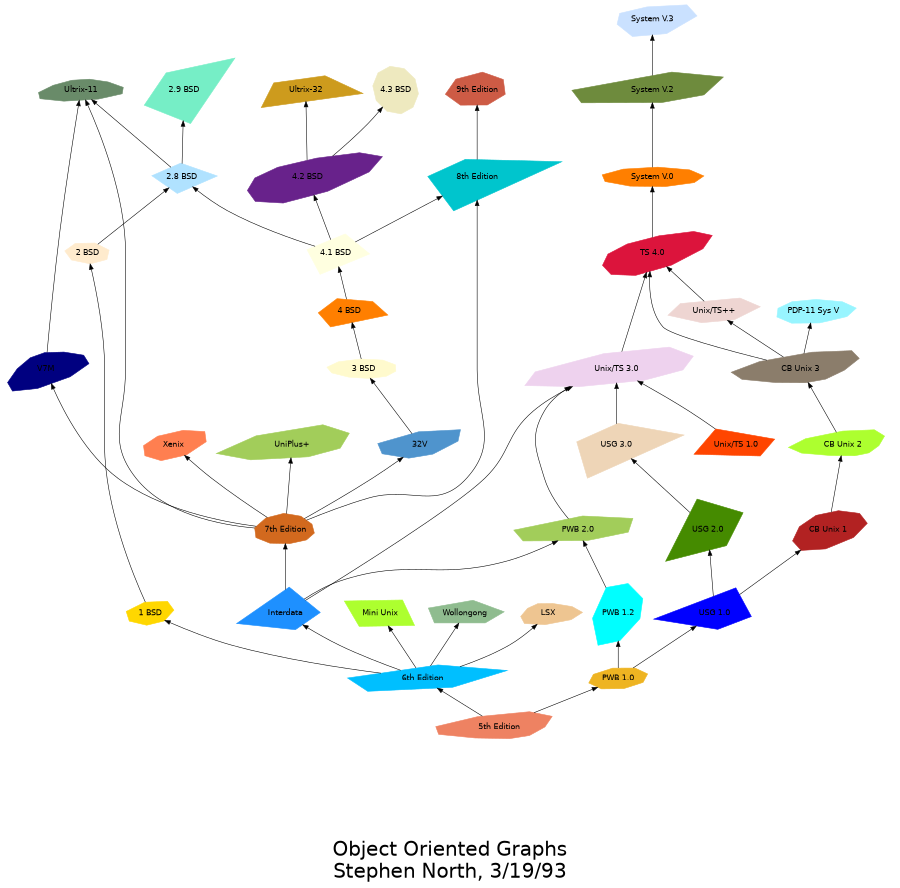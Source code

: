 digraph unix {
	graph [rankdir=BT, fontname=Helvetica, fontsize=36, label="\n\n\n\nObject Oriented Graphs\nStephen North, 3/19/93", size="6,6"];
	node [label="\N", shape=polygon, sides=4, distortion="0.0", orientation="0.0", skew="0.0", color=white, style=filled, fontname=Helvetica];
	graph [lp="593,131",
		bb="0,0,1186,1299"];
	"5th Edition" [sides=9, distortion="0.936354", orientation=28, skew="-0.126818", color=salmon2, pos="744,286", width="2.08", height="0.62"];
	"6th Edition" [sides=5, distortion="0.238792", orientation=11, skew="0.995935", color=deepskyblue, pos="565,368", width="2.61", height="0.62"];
	"PWB 1.0" [sides=8, distortion="0.019636", orientation=79, skew="-0.440424", color=goldenrod2, pos="856,368", width="1.22", height="0.51"];
	LSX [sides=9, distortion="-0.698271", orientation=22, skew="-0.195492", color=burlywood2, pos="752,461", width="1.14", height="0.54"];
	"1 BSD" [sides=7, distortion="0.265084", orientation=26, skew="0.403659", color=gold1, pos="190,461", width="1.08", height="0.56"];
	"Mini Unix" [distortion="0.039386", orientation=2, skew="-0.461120", color=greenyellow, pos="498,461", width="1.58", height="0.67"];
	Wollongong [sides=5, distortion="0.228564", orientation=63, skew="-0.062846", color=darkseagreen, pos="633,461", width="1.67", height="0.61"];
	Interdata [distortion="0.624013", orientation=56, skew="0.101396", color=dodgerblue1, pos="351,461", width="2.00", height="0.93"];
	"Unix/TS 3.0" [sides=8, distortion="0.731383", orientation=43, skew="-0.824612", color=thistle2, pos="798,780", width="2.61", height="0.75"];
	"PWB 2.0" [sides=6, distortion="0.592100", orientation=34, skew="-0.719269", color=darkolivegreen3, pos="738,568", width="2.03", height="0.61"];
	"7th Edition" [sides=10, distortion="0.298417", orientation=65, skew="0.310367", color=chocolate, pos="351,568", width="1.33", height="0.64"];
	"8th Edition" [distortion="-0.997093", orientation=50, skew="-0.061117", color=turquoise3, pos="640,1065", width="2.78", height="1.06"];
	"32V" [sides=7, distortion="0.878516", orientation=19, skew="0.592905", color=steelblue3, pos="525,679", width="1.28", height="0.62"];
	V7M [sides=10, distortion="-0.960249", orientation=32, skew="0.460424", color=navy, pos="47,780", width="1.31", height="0.75"];
	"Ultrix-11" [sides=10, distortion="-0.633186", orientation=10, skew="0.333125", color=darkseagreen4, pos="113,1177", width="1.56", height="0.53"];
	Xenix [sides=8, distortion="-0.337997", orientation=52, skew="-0.760726", color=coral, pos="243,679", width="1.22", height="0.64"];
	"UniPlus+" [sides=7, distortion="0.788483", orientation=39, skew="-0.526284", color=darkolivegreen3, pos="383,679", width="2.17", height="0.72"];
	"9th Edition" [sides=7, distortion="0.138690", orientation=55, skew="0.554049", color=coral3, pos="669,1177", width="1.44", height="0.68"];
	"2 BSD" [sides=7, distortion="-0.010661", orientation=84, skew="0.179249", color=blanchedalmond, pos="107,960", width="1.00", height="0.53"];
	"2.8 BSD" [distortion="-0.239422", orientation=44, skew="0.053841", color=lightskyblue1, pos="258,1065", width="1.64", height="0.74"];
	"2.9 BSD" [distortion="-0.843381", orientation=70, skew="-0.601395", color=aquamarine2, pos="258,1177", width="1.97", height="1.06"];
	"3 BSD" [sides=10, distortion="0.251820", orientation=18, skew="-0.530618", color=lemonchiffon, pos="511,780", width="1.33", height="0.50"];
	"4 BSD" [sides=5, distortion="-0.772300", orientation=24, skew="-0.028475", color=darkorange1, pos="475,868", width="1.47", height="0.68"];
	"4.1 BSD" [distortion="-0.226170", orientation=38, skew="0.504053", color=lightyellow1, pos="457,960", width="1.61", height="0.85"];
	"4.2 BSD" [sides=10, distortion="-0.807349", orientation=50, skew="-0.908842", color=darkorchid4, pos="448,1065", width="2.06", height="0.81"];
	"4.3 BSD" [sides=10, distortion="-0.030619", orientation=76, skew="0.985021", color=lemonchiffon2, pos="558,1177", width="1.14", height="0.78"];
	"Ultrix-32" [distortion="-0.644209", orientation=21, skew="0.307836", color=goldenrod3, pos="423,1177", width="2.11", height="0.76"];
	"PWB 1.2" [sides=7, distortion="0.640971", orientation=84, skew="-0.768455", color=cyan, pos="856,461", width="1.25", height="0.92"];
	"USG 1.0" [distortion="0.758942", orientation=42, skew="0.039886", color=blue, pos="997,461", width="2.17", height="0.92"];
	"CB Unix 1" [sides=9, distortion="-0.348692", orientation=42, skew="0.767058", color=firebrick, pos="1074,568", width="1.58", height="0.72"];
	"USG 2.0" [distortion="0.748625", orientation=74, skew="-0.647656", color=chartreuse4, pos="897,568", width="1.81", height="1.03"];
	"CB Unix 2" [sides=10, distortion="0.851818", orientation=32, skew="-0.020120", color=greenyellow, pos="1119,679", width="1.86", height="0.61"];
	"CB Unix 3" [sides=10, distortion="0.992237", orientation=29, skew="0.256102", color=bisque4, pos="1035,780", width="2.11", height="0.68"];
	"Unix/TS++" [sides=6, distortion="0.545461", orientation=16, skew="0.313589", color=mistyrose2, pos="934,868", width="1.83", height="0.60"];
	"PDP-11 Sys V" [sides=9, distortion="-0.267769", orientation=40, skew="0.271226", color=cadetblue1, pos="1082,868", width="1.78", height="0.56"];
	"USG 3.0" [distortion="-0.848455", orientation=44, skew="0.267152", color=bisque2, pos="798,679", width="2.28", height="1.06"];
	"Unix/TS 1.0" [distortion="0.305594", orientation=75, skew="0.070516", color=orangered, pos="966,679", width="1.89", height="0.72"];
	"TS 4.0" [sides=10, distortion="-0.641701", orientation=50, skew="-0.952502", color=crimson, pos="840,960", width="1.72", height="0.75"];
	"System V.0" [sides=9, distortion="0.021556", orientation=26, skew="-0.729938", color=darkorange1, pos="840,1065", width="1.92", height="0.50"];
	"System V.2" [sides=6, distortion="0.985153", orientation=33, skew="-0.399752", color=darkolivegreen4, pos="840,1177", width="2.50", height="0.69"];
	"System V.3" [sides=7, distortion="-0.687574", orientation=58, skew="-0.180116", color=lightsteelblue1, pos="840,1275", width="1.83", height="0.67"];
	"5th Edition" -> "6th Edition" [pos="e,598,353 713,300 684,314 640,334 607,349"];
	"5th Edition" -> "PWB 1.0" [pos="e,831,349 774,308 789,319 807,332 823,343"];
	"6th Edition" -> LSX [pos="e,728,443 614,387 640,397 674,412 702,427 708,430 714,434 719,438"];
	"6th Edition" -> "1 BSD" [pos="e,214,450 512,375 453,384 353,402 270,427 254,432 237,439 223,446"];
	"6th Edition" -> "Mini Unix" [pos="e,514,438 553,384 544,397 531,414 520,430"];
	"6th Edition" -> Wollongong [pos="e,621,444 581,391 592,404 605,422 615,436"];
	"6th Edition" -> Interdata [pos="e,380,448 536,381 498,397 432,426 389,444"];
	Interdata -> "Unix/TS 3.0" [pos="e,758,758 380,479 429,510 532,576 613,641 652,673 656,687 695,717 712,730 731,743 749,753"];
	Interdata -> "PWB 2.0" [pos="e,702,550 383,476 397,483 415,491 432,495 527,523 557,504 651,531 665,535 679,540 692,546"];
	Interdata -> "7th Edition" [pos="e,351,548 351,491 351,505 351,523 351,538"];
	"7th Edition" -> "8th Edition" [pos="e,629,1034 385,581 406,588 432,597 456,605 511,623 543,598 580,641 621,689 599,718 599,780 599,780 599,780 599,868 599,923 614,9\
85 626,1024"];
	"7th Edition" -> "32V" [pos="e,499,661 379,585 404,600 440,622 470,641 477,646 484,651 490,655"];
	"7th Edition" -> V7M [pos="e,56,763 310,577 269,587 204,607 157,641 115,673 80,723 61,754"];
	"7th Edition" -> "Ultrix-11" [pos="e,121,1160 309,576 271,585 218,603 190,641 153,691 171,718 171,780 171,780 171,780 171,960 171,1031 142,1110 125,1151"];
	"7th Edition" -> Xenix [pos="e,258,663 332,587 313,607 285,635 265,656"];
	"7th Edition" -> "UniPlus+" [pos="e,378,661 357,590 362,608 369,633 375,651"];
	V7M -> "Ultrix-11" [pos="e,107,1159 47,800 48,838 51,922 62,991 72,1048 92,1113 104,1149"];
	"8th Edition" -> "9th Edition" [pos="e,663,1156 645,1085 649,1102 656,1127 661,1146"];
	"1 BSD" -> "2 BSD" [pos="e,110,941 181,480 163,517 126,603 126,679 126,679 126,679 126,780 126,833 118,895 112,931"];
	"2 BSD" -> "2.8 BSD" [pos="e,235,1049 126,974 151,991 196,1022 226,1043"];
	"2.8 BSD" -> "Ultrix-11" [pos="e,134,1161 238,1080 213,1099 171,1133 142,1155"];
	"2.8 BSD" -> "2.9 BSD" [pos="e,258,1142 258,1087 258,1100 258,1116 258,1132"];
	"32V" -> "3 BSD" [pos="e,513,763 522,698 520,714 517,736 515,753"];
	"3 BSD" -> "4 BSD" [pos="e,482,851 504,798 498,811 491,828 486,842"];
	"4 BSD" -> "4.1 BSD" [pos="e,461,940 472,886 470,898 466,915 463,930"];
	"4.1 BSD" -> "4.2 BSD" [pos="e,450,1043 455,981 454,996 453,1016 451,1033"];
	"4.1 BSD" -> "2.8 BSD" [pos="e,283,1052 432,973 397,992 332,1026 292,1047"];
	"4.1 BSD" -> "8th Edition" [pos="e,600,1042 488,978 516,994 558,1017 591,1037"];
	"4.2 BSD" -> "4.3 BSD" [pos="e,537,1156 471,1088 488,1106 512,1130 530,1149"];
	"4.2 BSD" -> "Ultrix-32" [pos="e,427,1159 444,1083 440,1101 434,1129 429,1149"];
	"PWB 1.0" -> "PWB 1.2" [pos="e,856,433 856,386 856,396 856,410 856,423"];
	"PWB 1.0" -> "USG 1.0" [pos="e,972,444 883,385 905,400 939,422 963,438"];
	"PWB 1.2" -> "PWB 2.0" [pos="e,755,553 832,483 812,502 783,527 762,546"];
	"USG 1.0" -> "CB Unix 1" [pos="e,1056,543 1020,493 1029,506 1040,521 1050,535"];
	"USG 1.0" -> "USG 2.0" [pos="e,916,547 981,478 965,495 941,520 923,540"];
	"CB Unix 1" -> "CB Unix 2" [pos="e,1112,663 1083,591 1091,610 1101,635 1108,654"];
	"CB Unix 2" -> "CB Unix 3" [pos="e,1049,763 1105,696 1091,712 1071,737 1056,755"];
	"CB Unix 3" -> "Unix/TS++" [pos="e,952,852 1017,796 1001,810 978,830 960,845"];
	"CB Unix 3" -> "PDP-11 Sys V" [pos="e,1072,848 1047,802 1053,813 1060,827 1067,839"];
	"USG 2.0" -> "USG 3.0" [pos="e,813,662 874,594 858,612 837,636 820,654"];
	"USG 3.0" -> "Unix/TS 3.0" [pos="e,798,763 798,702 798,717 798,737 798,753"];
	"PWB 2.0" -> "Unix/TS 3.0" [pos="e,749,758 727,586 711,615 684,674 707,717 714,732 727,743 740,752"];
	"Unix/TS 1.0" -> "Unix/TS 3.0" [pos="e,822,765 930,701 900,719 860,744 831,760"];
	"Unix/TS 3.0" -> "TS 4.0" [pos="e,835,937 803,801 810,832 823,890 833,927"];
	"Unix/TS++" -> "TS 4.0" [pos="e,856,944 918,884 903,899 881,920 864,937"];
	"CB Unix 3" -> "TS 4.0" [pos="e,838,938 992,790 946,802 877,823 859,843 840,867 837,902 837,928"];
	"TS 4.0" -> "System V.0" [pos="e,840,1048 840,979 840,995 840,1019 840,1038"];
	"System V.0" -> "System V.2" [pos="e,840,1159 840,1082 840,1100 840,1128 840,1149"];
	"System V.2" -> "System V.3" [pos="e,840,1253 840,1197 840,1210 840,1228 840,1243"];
}
